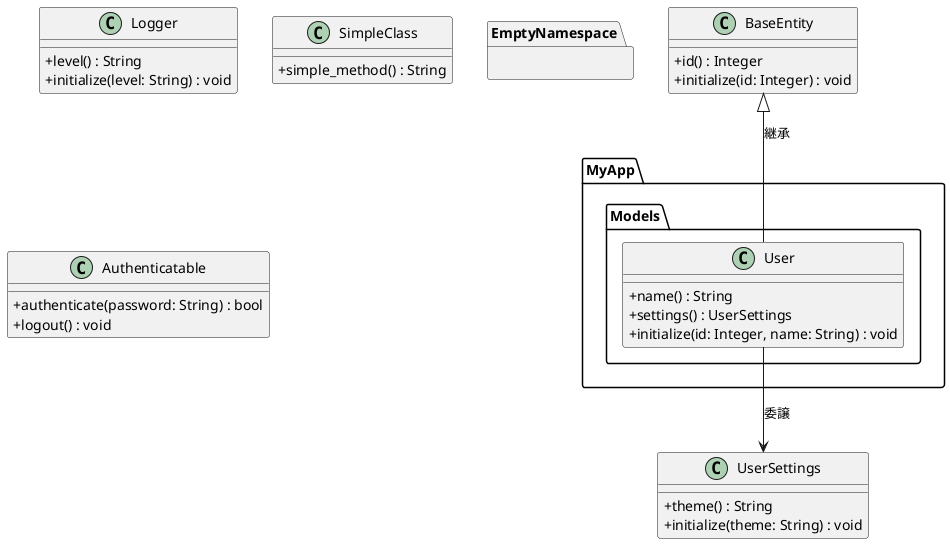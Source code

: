 @startuml
set namespaceSeparator ::
skinparam classAttributeIconSize 0

package MyApp {
  package Models {
    class User {
        +name() : String
        +settings() : UserSettings
        +initialize(id: Integer, name: String) : void
    }
  }
}

class BaseEntity {
    +id() : Integer
    +initialize(id: Integer) : void
}

class UserSettings {
    +theme() : String
    +initialize(theme: String) : void
}

class Logger {
    +level() : String
    +initialize(level: String) : void
}

class SimpleClass {
    +simple_method() : String
}

class Authenticatable {
    +authenticate(password: String) : bool
    +logout() : void
}

package EmptyNamespace {
}

' 関係性の定義
BaseEntity <|-- MyApp::Models::User : 継承
MyApp::Models::User --> UserSettings : 委譲
@enduml
